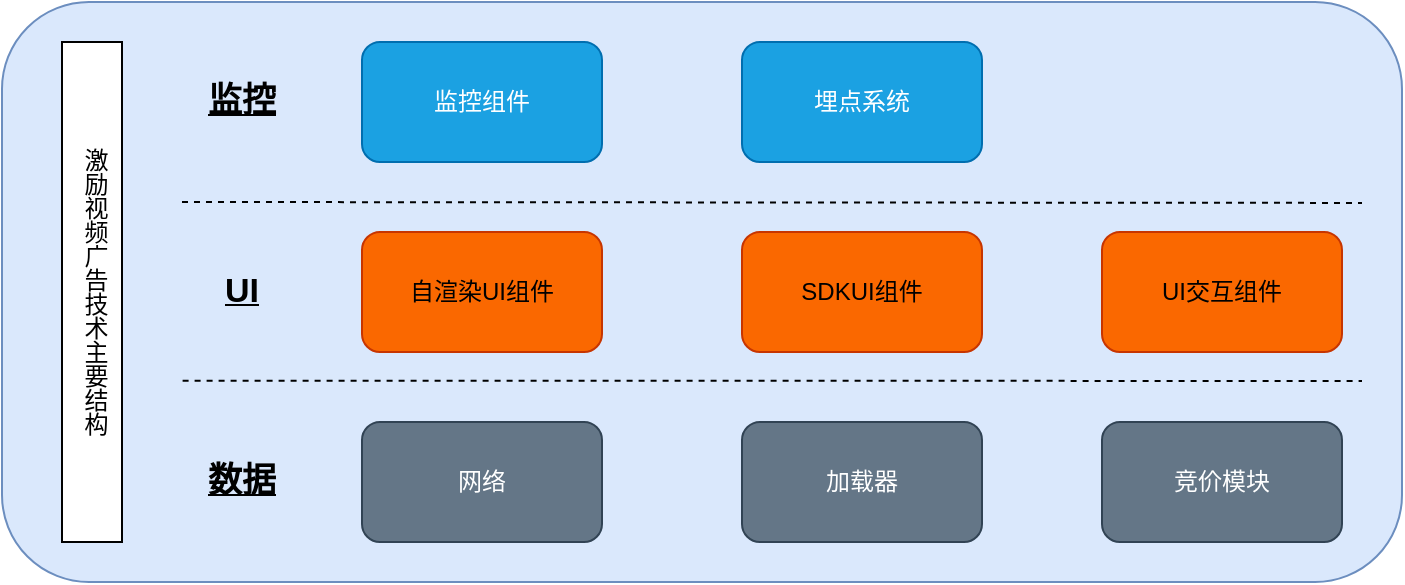 <mxfile version="24.7.17">
  <diagram name="第 1 页" id="YxP8mBLr30KTTa3bvzdV">
    <mxGraphModel dx="911" dy="496" grid="1" gridSize="10" guides="1" tooltips="1" connect="1" arrows="1" fold="1" page="1" pageScale="1" pageWidth="827" pageHeight="1169" math="0" shadow="0">
      <root>
        <mxCell id="0" />
        <mxCell id="1" parent="0" />
        <mxCell id="wTLxjkzDRVUS5lZ0tuO6-1" value="" style="rounded=1;whiteSpace=wrap;html=1;fillColor=#dae8fc;strokeColor=#6c8ebf;" vertex="1" parent="1">
          <mxGeometry x="30" y="80" width="700" height="290" as="geometry" />
        </mxCell>
        <mxCell id="wTLxjkzDRVUS5lZ0tuO6-2" value="网络" style="rounded=1;whiteSpace=wrap;html=1;fillColor=#647687;strokeColor=#314354;fontColor=#ffffff;" vertex="1" parent="1">
          <mxGeometry x="210" y="290" width="120" height="60" as="geometry" />
        </mxCell>
        <mxCell id="wTLxjkzDRVUS5lZ0tuO6-3" value="加载器" style="rounded=1;whiteSpace=wrap;html=1;fillColor=#647687;fontColor=#ffffff;strokeColor=#314354;" vertex="1" parent="1">
          <mxGeometry x="400" y="290" width="120" height="60" as="geometry" />
        </mxCell>
        <mxCell id="wTLxjkzDRVUS5lZ0tuO6-4" value="竞价模块" style="rounded=1;whiteSpace=wrap;html=1;fillColor=#647687;fontColor=#ffffff;strokeColor=#314354;" vertex="1" parent="1">
          <mxGeometry x="580" y="290" width="120" height="60" as="geometry" />
        </mxCell>
        <mxCell id="wTLxjkzDRVUS5lZ0tuO6-5" value="自渲染UI组件" style="rounded=1;whiteSpace=wrap;html=1;fillColor=#fa6800;fontColor=#000000;strokeColor=#C73500;" vertex="1" parent="1">
          <mxGeometry x="210" y="195" width="120" height="60" as="geometry" />
        </mxCell>
        <mxCell id="wTLxjkzDRVUS5lZ0tuO6-6" value="SDKUI组件" style="rounded=1;whiteSpace=wrap;html=1;fillColor=#fa6800;fontColor=#000000;strokeColor=#C73500;" vertex="1" parent="1">
          <mxGeometry x="400" y="195" width="120" height="60" as="geometry" />
        </mxCell>
        <mxCell id="wTLxjkzDRVUS5lZ0tuO6-7" value="UI交互组件" style="rounded=1;whiteSpace=wrap;html=1;fillColor=#fa6800;strokeColor=#C73500;fontColor=#000000;" vertex="1" parent="1">
          <mxGeometry x="580" y="195" width="120" height="60" as="geometry" />
        </mxCell>
        <mxCell id="wTLxjkzDRVUS5lZ0tuO6-8" value="监控组件" style="rounded=1;whiteSpace=wrap;html=1;fillColor=#1ba1e2;fontColor=#ffffff;strokeColor=#006EAF;" vertex="1" parent="1">
          <mxGeometry x="210" y="100" width="120" height="60" as="geometry" />
        </mxCell>
        <mxCell id="wTLxjkzDRVUS5lZ0tuO6-9" value="埋点系统" style="rounded=1;whiteSpace=wrap;html=1;fillColor=#1ba1e2;fontColor=#ffffff;strokeColor=#006EAF;" vertex="1" parent="1">
          <mxGeometry x="400" y="100" width="120" height="60" as="geometry" />
        </mxCell>
        <mxCell id="wTLxjkzDRVUS5lZ0tuO6-10" value="激励视频广告技术主要结构" style="rounded=0;whiteSpace=wrap;html=1;textDirection=vertical-lr;" vertex="1" parent="1">
          <mxGeometry x="60" y="100" width="30" height="250" as="geometry" />
        </mxCell>
        <mxCell id="wTLxjkzDRVUS5lZ0tuO6-11" value="数据" style="text;html=1;align=center;verticalAlign=middle;whiteSpace=wrap;rounded=0;fontSize=17;fontStyle=5" vertex="1" parent="1">
          <mxGeometry x="120" y="305" width="60" height="30" as="geometry" />
        </mxCell>
        <mxCell id="wTLxjkzDRVUS5lZ0tuO6-12" value="UI" style="text;html=1;align=center;verticalAlign=middle;whiteSpace=wrap;rounded=0;fontSize=17;fontStyle=5" vertex="1" parent="1">
          <mxGeometry x="120" y="210" width="60" height="30" as="geometry" />
        </mxCell>
        <mxCell id="wTLxjkzDRVUS5lZ0tuO6-13" value="监控" style="text;html=1;align=center;verticalAlign=middle;whiteSpace=wrap;rounded=0;fontSize=17;fontStyle=5" vertex="1" parent="1">
          <mxGeometry x="120" y="115" width="60" height="30" as="geometry" />
        </mxCell>
        <mxCell id="wTLxjkzDRVUS5lZ0tuO6-14" value="" style="endArrow=none;dashed=1;html=1;rounded=0;exitX=0.129;exitY=0.653;exitDx=0;exitDy=0;exitPerimeter=0;" edge="1" parent="1" source="wTLxjkzDRVUS5lZ0tuO6-1">
          <mxGeometry width="50" height="50" relative="1" as="geometry">
            <mxPoint x="110.1" y="304.95" as="sourcePoint" />
            <mxPoint x="710" y="269.459" as="targetPoint" />
          </mxGeometry>
        </mxCell>
        <mxCell id="wTLxjkzDRVUS5lZ0tuO6-15" value="" style="endArrow=none;dashed=1;html=1;rounded=0;exitX=0.129;exitY=0.653;exitDx=0;exitDy=0;exitPerimeter=0;" edge="1" parent="1">
          <mxGeometry width="50" height="50" relative="1" as="geometry">
            <mxPoint x="120" y="180" as="sourcePoint" />
            <mxPoint x="710" y="180.459" as="targetPoint" />
          </mxGeometry>
        </mxCell>
      </root>
    </mxGraphModel>
  </diagram>
</mxfile>
